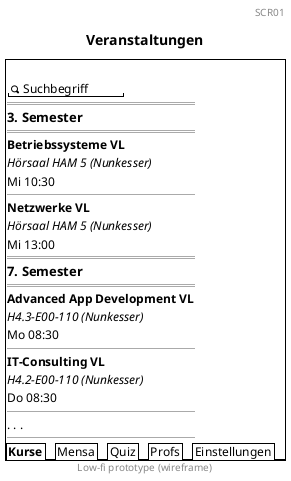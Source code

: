@startsalt
title Veranstaltungen
header SCR01
footer Low-fi prototype (wireframe)
{+
{
    .
    "<&magnifying-glass> Suchbegriff"
    ==
    === 3. Semester 
    ==
    **Betriebssysteme VL**
    //Hörsaal HAM 5 (Nunkesser)//
    Mi 10:30
    --
    **Netzwerke VL**
    //Hörsaal HAM 5 (Nunkesser)//
    Mi 13:00
    ==
    === 7. Semester 
    ==
    **Advanced App Development VL**
    //H4.3-E00-110 (Nunkesser)//
    Mo 08:30
    --
    **IT-Consulting VL**
    //H4.2-E00-110 (Nunkesser)//
    Do 08:30
    --
    . . .
    --
}
{/ <b>Kurse | Mensa | Quiz | Profs | Einstellungen }
}
@endsalt

